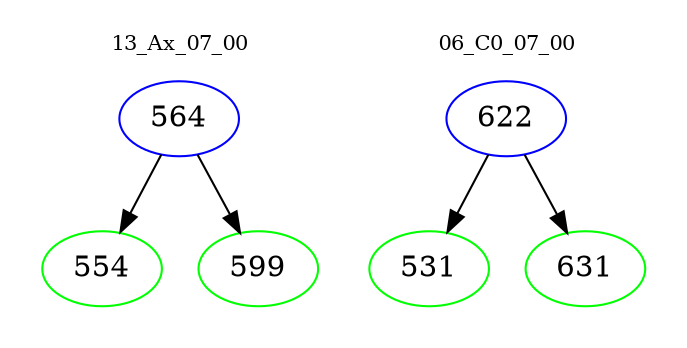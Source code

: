 digraph{
subgraph cluster_0 {
color = white
label = "13_Ax_07_00";
fontsize=10;
T0_564 [label="564", color="blue"]
T0_564 -> T0_554 [color="black"]
T0_554 [label="554", color="green"]
T0_564 -> T0_599 [color="black"]
T0_599 [label="599", color="green"]
}
subgraph cluster_1 {
color = white
label = "06_C0_07_00";
fontsize=10;
T1_622 [label="622", color="blue"]
T1_622 -> T1_531 [color="black"]
T1_531 [label="531", color="green"]
T1_622 -> T1_631 [color="black"]
T1_631 [label="631", color="green"]
}
}
